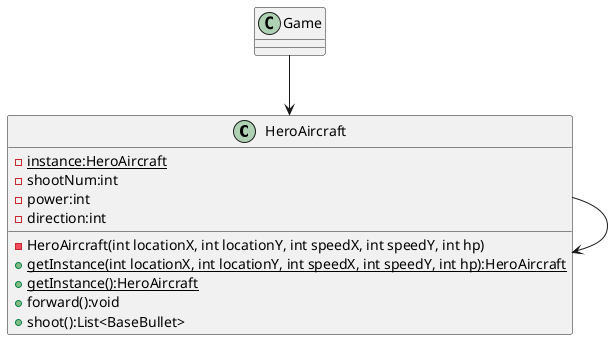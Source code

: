 @startuml
'https://plantuml.com/class-diagram

class HeroAircraft {
    - {static} instance:HeroAircraft
    - shootNum:int
    - power:int
    - direction:int
    - HeroAircraft(int locationX, int locationY, int speedX, int speedY, int hp)
    + {static} getInstance(int locationX, int locationY, int speedX, int speedY, int hp):HeroAircraft
    + {static} getInstance():HeroAircraft
    + forward():void
    + shoot():List<BaseBullet>
}

class Game {

}

Game --> HeroAircraft

HeroAircraft --> HeroAircraft

@enduml